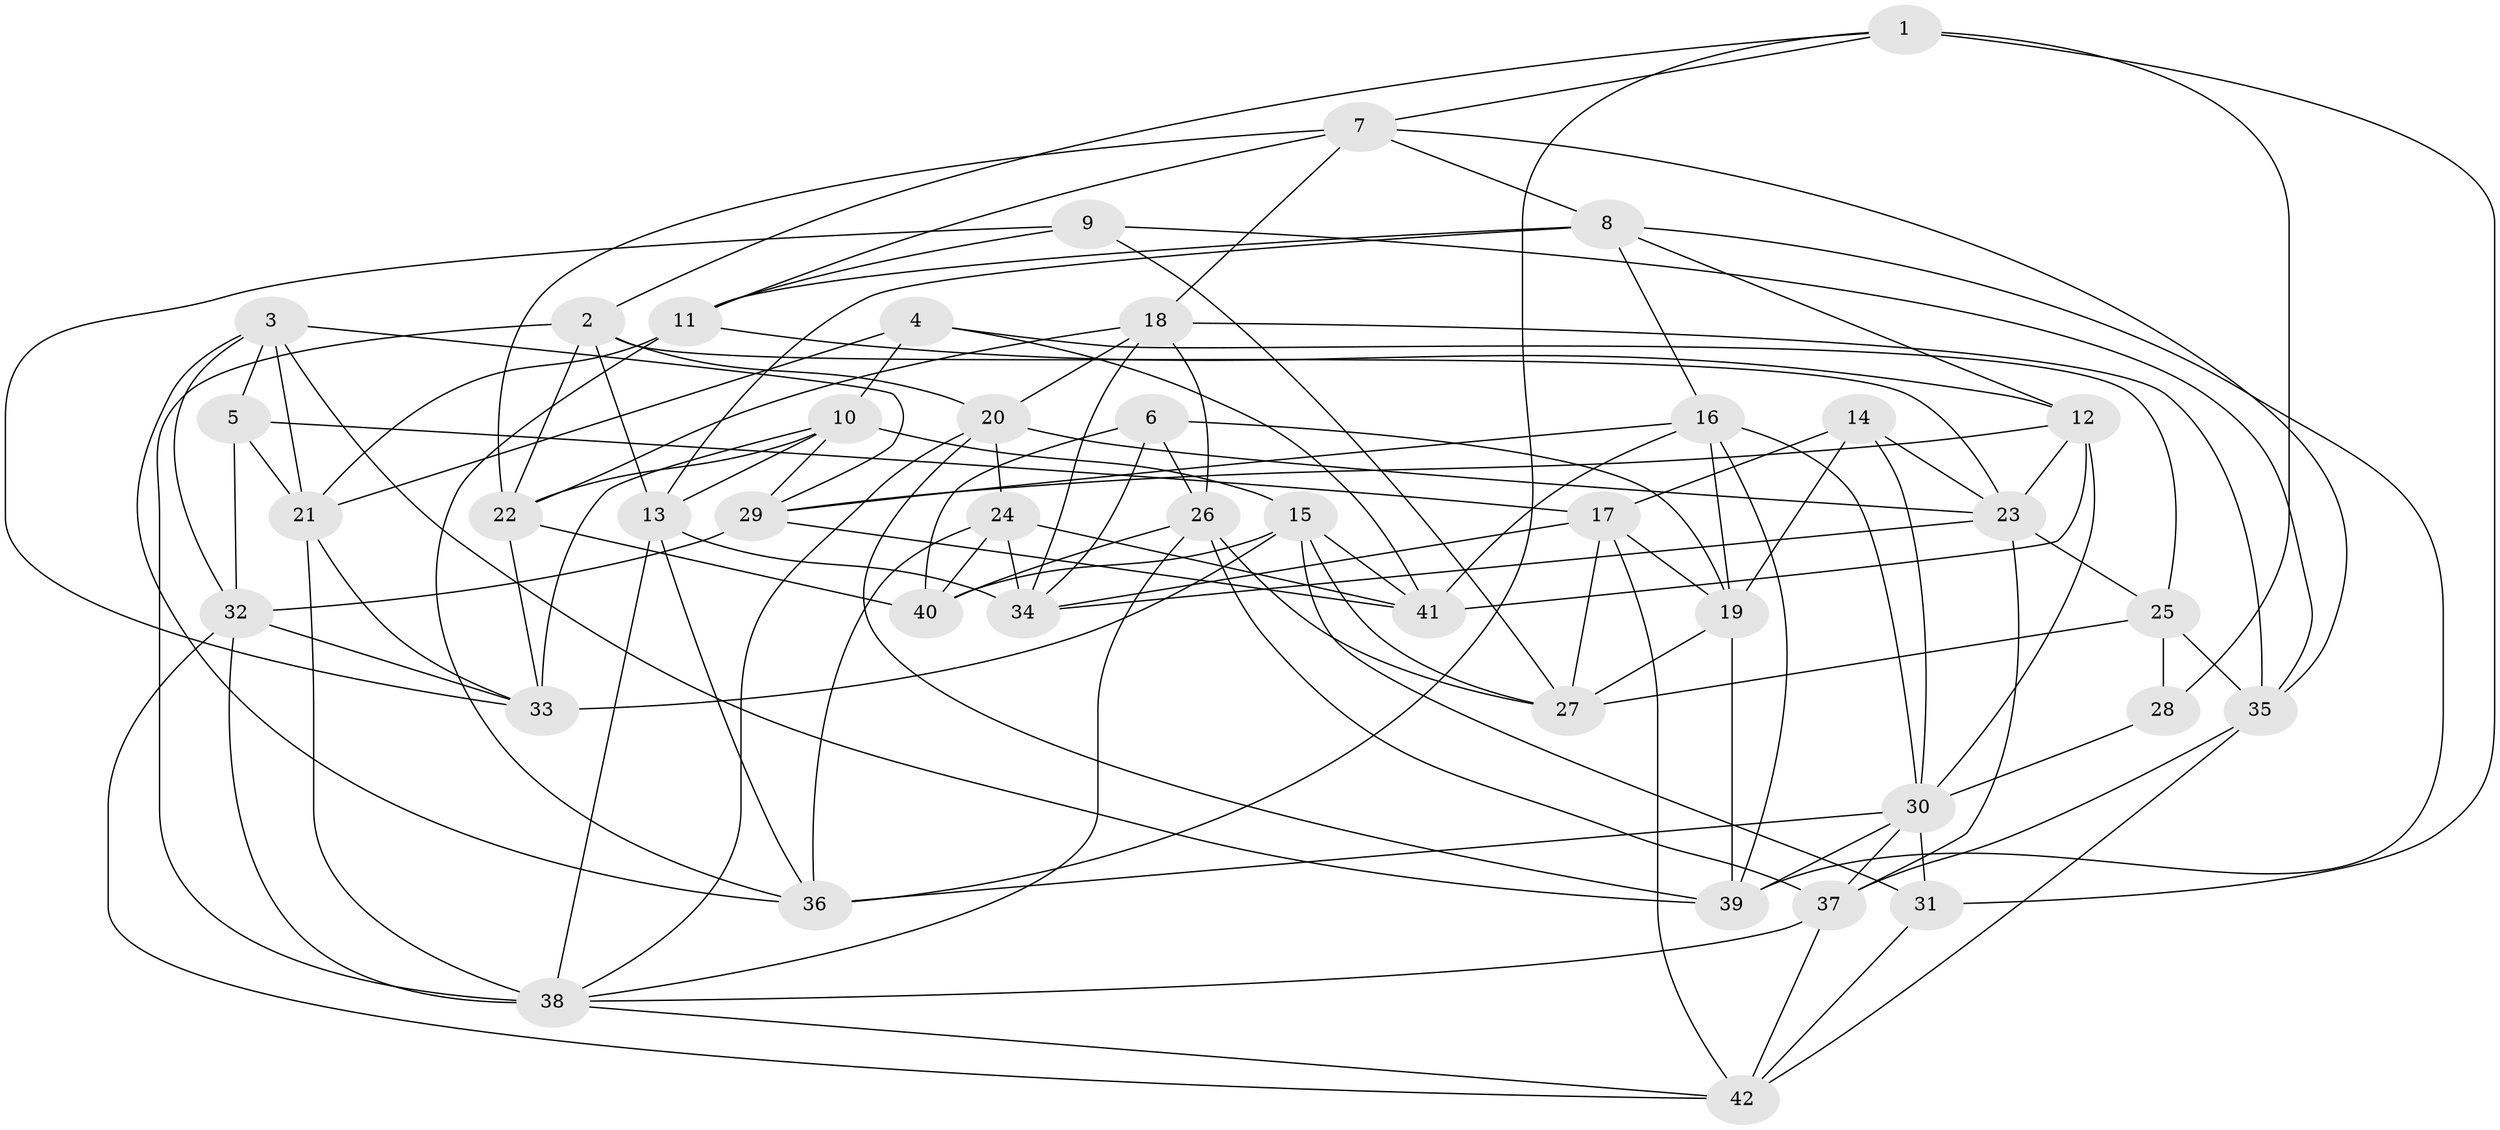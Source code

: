 // original degree distribution, {4: 1.0}
// Generated by graph-tools (version 1.1) at 2025/48/03/06/25 01:48:58]
// undirected, 42 vertices, 119 edges
graph export_dot {
graph [start="1"]
  node [color=gray90,style=filled];
  1;
  2;
  3;
  4;
  5;
  6;
  7;
  8;
  9;
  10;
  11;
  12;
  13;
  14;
  15;
  16;
  17;
  18;
  19;
  20;
  21;
  22;
  23;
  24;
  25;
  26;
  27;
  28;
  29;
  30;
  31;
  32;
  33;
  34;
  35;
  36;
  37;
  38;
  39;
  40;
  41;
  42;
  1 -- 2 [weight=1.0];
  1 -- 7 [weight=1.0];
  1 -- 28 [weight=2.0];
  1 -- 31 [weight=1.0];
  1 -- 36 [weight=1.0];
  2 -- 13 [weight=1.0];
  2 -- 20 [weight=1.0];
  2 -- 22 [weight=1.0];
  2 -- 23 [weight=1.0];
  2 -- 38 [weight=1.0];
  3 -- 5 [weight=1.0];
  3 -- 21 [weight=1.0];
  3 -- 29 [weight=1.0];
  3 -- 32 [weight=1.0];
  3 -- 36 [weight=1.0];
  3 -- 39 [weight=1.0];
  4 -- 10 [weight=1.0];
  4 -- 21 [weight=1.0];
  4 -- 25 [weight=1.0];
  4 -- 41 [weight=1.0];
  5 -- 17 [weight=1.0];
  5 -- 21 [weight=1.0];
  5 -- 32 [weight=1.0];
  6 -- 19 [weight=1.0];
  6 -- 26 [weight=1.0];
  6 -- 34 [weight=1.0];
  6 -- 40 [weight=1.0];
  7 -- 8 [weight=1.0];
  7 -- 11 [weight=1.0];
  7 -- 18 [weight=1.0];
  7 -- 22 [weight=1.0];
  7 -- 35 [weight=1.0];
  8 -- 11 [weight=1.0];
  8 -- 12 [weight=1.0];
  8 -- 13 [weight=1.0];
  8 -- 16 [weight=1.0];
  8 -- 39 [weight=1.0];
  9 -- 11 [weight=1.0];
  9 -- 27 [weight=1.0];
  9 -- 33 [weight=1.0];
  9 -- 35 [weight=1.0];
  10 -- 13 [weight=1.0];
  10 -- 15 [weight=1.0];
  10 -- 22 [weight=1.0];
  10 -- 29 [weight=1.0];
  10 -- 33 [weight=1.0];
  11 -- 12 [weight=1.0];
  11 -- 21 [weight=1.0];
  11 -- 36 [weight=1.0];
  12 -- 23 [weight=1.0];
  12 -- 29 [weight=1.0];
  12 -- 30 [weight=1.0];
  12 -- 41 [weight=1.0];
  13 -- 34 [weight=1.0];
  13 -- 36 [weight=1.0];
  13 -- 38 [weight=1.0];
  14 -- 17 [weight=1.0];
  14 -- 19 [weight=1.0];
  14 -- 23 [weight=1.0];
  14 -- 30 [weight=1.0];
  15 -- 27 [weight=1.0];
  15 -- 31 [weight=1.0];
  15 -- 33 [weight=1.0];
  15 -- 40 [weight=1.0];
  15 -- 41 [weight=1.0];
  16 -- 19 [weight=1.0];
  16 -- 29 [weight=1.0];
  16 -- 30 [weight=1.0];
  16 -- 39 [weight=1.0];
  16 -- 41 [weight=1.0];
  17 -- 19 [weight=1.0];
  17 -- 27 [weight=1.0];
  17 -- 34 [weight=1.0];
  17 -- 42 [weight=1.0];
  18 -- 20 [weight=1.0];
  18 -- 22 [weight=1.0];
  18 -- 26 [weight=1.0];
  18 -- 34 [weight=1.0];
  18 -- 35 [weight=1.0];
  19 -- 27 [weight=1.0];
  19 -- 39 [weight=1.0];
  20 -- 23 [weight=1.0];
  20 -- 24 [weight=1.0];
  20 -- 38 [weight=1.0];
  20 -- 39 [weight=1.0];
  21 -- 33 [weight=1.0];
  21 -- 38 [weight=1.0];
  22 -- 33 [weight=1.0];
  22 -- 40 [weight=1.0];
  23 -- 25 [weight=2.0];
  23 -- 34 [weight=1.0];
  23 -- 37 [weight=1.0];
  24 -- 34 [weight=1.0];
  24 -- 36 [weight=1.0];
  24 -- 40 [weight=2.0];
  24 -- 41 [weight=1.0];
  25 -- 27 [weight=1.0];
  25 -- 28 [weight=1.0];
  25 -- 35 [weight=1.0];
  26 -- 27 [weight=1.0];
  26 -- 37 [weight=1.0];
  26 -- 38 [weight=1.0];
  26 -- 40 [weight=1.0];
  28 -- 30 [weight=1.0];
  29 -- 32 [weight=1.0];
  29 -- 41 [weight=1.0];
  30 -- 31 [weight=1.0];
  30 -- 36 [weight=1.0];
  30 -- 37 [weight=1.0];
  30 -- 39 [weight=1.0];
  31 -- 42 [weight=1.0];
  32 -- 33 [weight=1.0];
  32 -- 38 [weight=1.0];
  32 -- 42 [weight=1.0];
  35 -- 37 [weight=1.0];
  35 -- 42 [weight=1.0];
  37 -- 38 [weight=1.0];
  37 -- 42 [weight=1.0];
  38 -- 42 [weight=1.0];
}
